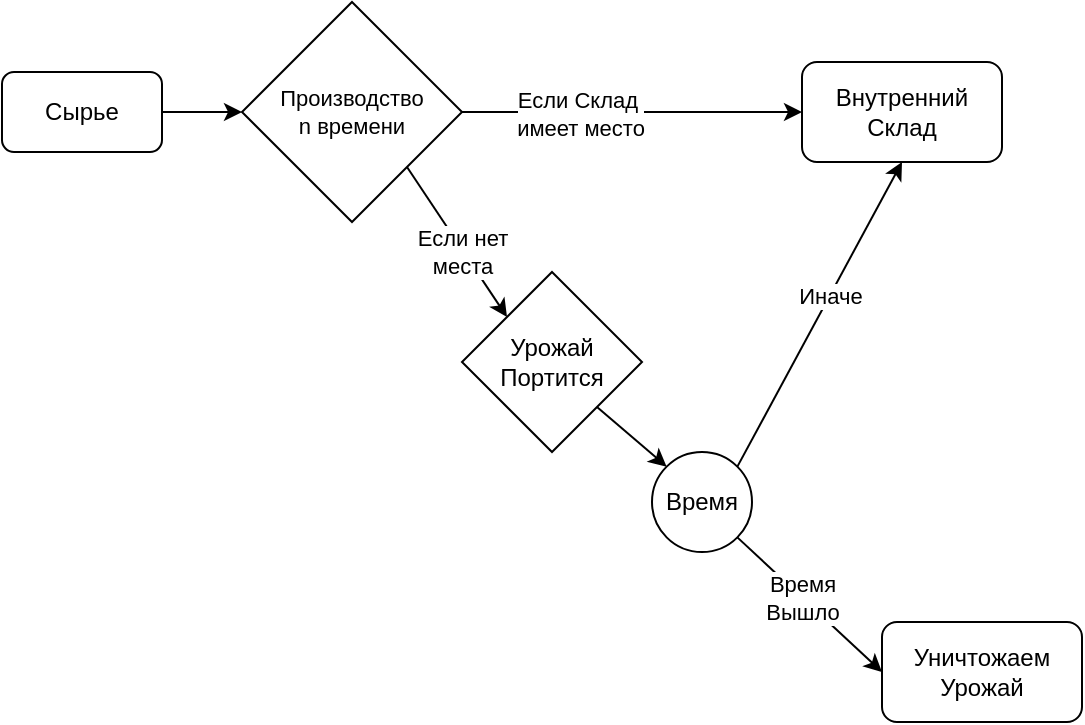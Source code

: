 <mxfile version="24.4.0" type="github">
  <diagram name="Page-1" id="VlJw1gE--JK97zTb_64V">
    <mxGraphModel dx="1728" dy="660" grid="0" gridSize="10" guides="1" tooltips="1" connect="1" arrows="1" fold="1" page="1" pageScale="1" pageWidth="850" pageHeight="1100" math="0" shadow="0">
      <root>
        <mxCell id="0" />
        <mxCell id="1" parent="0" />
        <mxCell id="EDjuri-aCU-LO0Z1WpwC-1" value="Сырье" style="rounded=1;whiteSpace=wrap;html=1;" vertex="1" parent="1">
          <mxGeometry x="100" y="250" width="80" height="40" as="geometry" />
        </mxCell>
        <mxCell id="EDjuri-aCU-LO0Z1WpwC-3" value="&lt;div style=&quot;font-size: 11px;&quot;&gt;&lt;font style=&quot;font-size: 11px;&quot;&gt;Производство&lt;/font&gt;&lt;/div&gt;&lt;font style=&quot;font-size: 11px;&quot;&gt;n времени&lt;/font&gt;" style="rhombus;whiteSpace=wrap;html=1;" vertex="1" parent="1">
          <mxGeometry x="220" y="215" width="110" height="110" as="geometry" />
        </mxCell>
        <mxCell id="EDjuri-aCU-LO0Z1WpwC-4" value="Внутренний&lt;br&gt;&lt;div&gt;Склад&lt;/div&gt;" style="rounded=1;whiteSpace=wrap;html=1;" vertex="1" parent="1">
          <mxGeometry x="500" y="245" width="100" height="50" as="geometry" />
        </mxCell>
        <mxCell id="EDjuri-aCU-LO0Z1WpwC-5" value="" style="endArrow=classic;html=1;rounded=0;exitX=1;exitY=0.5;exitDx=0;exitDy=0;entryX=0;entryY=0.5;entryDx=0;entryDy=0;" edge="1" parent="1" source="EDjuri-aCU-LO0Z1WpwC-1" target="EDjuri-aCU-LO0Z1WpwC-3">
          <mxGeometry width="50" height="50" relative="1" as="geometry">
            <mxPoint x="280" y="310" as="sourcePoint" />
            <mxPoint x="330" y="260" as="targetPoint" />
          </mxGeometry>
        </mxCell>
        <mxCell id="EDjuri-aCU-LO0Z1WpwC-6" value="" style="endArrow=classic;html=1;rounded=0;entryX=0;entryY=0.5;entryDx=0;entryDy=0;exitX=1;exitY=0.5;exitDx=0;exitDy=0;" edge="1" parent="1" source="EDjuri-aCU-LO0Z1WpwC-3" target="EDjuri-aCU-LO0Z1WpwC-4">
          <mxGeometry width="50" height="50" relative="1" as="geometry">
            <mxPoint x="280" y="310" as="sourcePoint" />
            <mxPoint x="330" y="260" as="targetPoint" />
          </mxGeometry>
        </mxCell>
        <mxCell id="EDjuri-aCU-LO0Z1WpwC-7" value="&lt;div&gt;Если Склад&amp;nbsp;&lt;/div&gt;&lt;div&gt;имеет место&lt;/div&gt;" style="edgeLabel;html=1;align=center;verticalAlign=middle;resizable=0;points=[];" vertex="1" connectable="0" parent="EDjuri-aCU-LO0Z1WpwC-6">
          <mxGeometry x="-0.307" y="-1" relative="1" as="geometry">
            <mxPoint as="offset" />
          </mxGeometry>
        </mxCell>
        <mxCell id="EDjuri-aCU-LO0Z1WpwC-9" value="&lt;div&gt;Урожай&lt;/div&gt;&lt;div&gt;Портится&lt;br&gt;&lt;/div&gt;" style="rhombus;whiteSpace=wrap;html=1;" vertex="1" parent="1">
          <mxGeometry x="330" y="350" width="90" height="90" as="geometry" />
        </mxCell>
        <mxCell id="EDjuri-aCU-LO0Z1WpwC-10" value="&lt;div&gt;Уничтожаем&lt;/div&gt;&lt;div&gt;Урожай&lt;br&gt;&lt;/div&gt;" style="rounded=1;whiteSpace=wrap;html=1;" vertex="1" parent="1">
          <mxGeometry x="540" y="525" width="100" height="50" as="geometry" />
        </mxCell>
        <mxCell id="EDjuri-aCU-LO0Z1WpwC-11" value="" style="endArrow=classic;html=1;rounded=0;exitX=1;exitY=1;exitDx=0;exitDy=0;entryX=0;entryY=0;entryDx=0;entryDy=0;" edge="1" parent="1" source="EDjuri-aCU-LO0Z1WpwC-3" target="EDjuri-aCU-LO0Z1WpwC-9">
          <mxGeometry width="50" height="50" relative="1" as="geometry">
            <mxPoint x="310" y="440" as="sourcePoint" />
            <mxPoint x="360" y="390" as="targetPoint" />
          </mxGeometry>
        </mxCell>
        <mxCell id="EDjuri-aCU-LO0Z1WpwC-12" value="&lt;div&gt;Если нет&lt;/div&gt;&lt;div&gt;места&lt;br&gt;&lt;/div&gt;" style="edgeLabel;html=1;align=center;verticalAlign=middle;resizable=0;points=[];" vertex="1" connectable="0" parent="EDjuri-aCU-LO0Z1WpwC-11">
          <mxGeometry x="0.136" relative="1" as="geometry">
            <mxPoint x="-1" as="offset" />
          </mxGeometry>
        </mxCell>
        <mxCell id="EDjuri-aCU-LO0Z1WpwC-14" value="Время" style="ellipse;whiteSpace=wrap;html=1;aspect=fixed;" vertex="1" parent="1">
          <mxGeometry x="425" y="440" width="50" height="50" as="geometry" />
        </mxCell>
        <mxCell id="EDjuri-aCU-LO0Z1WpwC-15" value="" style="endArrow=classic;html=1;rounded=0;exitX=1;exitY=1;exitDx=0;exitDy=0;entryX=0;entryY=0;entryDx=0;entryDy=0;" edge="1" parent="1" source="EDjuri-aCU-LO0Z1WpwC-9" target="EDjuri-aCU-LO0Z1WpwC-14">
          <mxGeometry width="50" height="50" relative="1" as="geometry">
            <mxPoint x="450" y="490" as="sourcePoint" />
            <mxPoint x="500" y="440" as="targetPoint" />
          </mxGeometry>
        </mxCell>
        <mxCell id="EDjuri-aCU-LO0Z1WpwC-16" value="" style="endArrow=classic;html=1;rounded=0;exitX=1;exitY=1;exitDx=0;exitDy=0;entryX=0;entryY=0.5;entryDx=0;entryDy=0;" edge="1" parent="1" source="EDjuri-aCU-LO0Z1WpwC-14" target="EDjuri-aCU-LO0Z1WpwC-10">
          <mxGeometry width="50" height="50" relative="1" as="geometry">
            <mxPoint x="450" y="490" as="sourcePoint" />
            <mxPoint x="500" y="440" as="targetPoint" />
          </mxGeometry>
        </mxCell>
        <mxCell id="EDjuri-aCU-LO0Z1WpwC-17" value="&lt;div&gt;Время&lt;/div&gt;&lt;div&gt;Вышло&lt;br&gt;&lt;/div&gt;" style="edgeLabel;html=1;align=center;verticalAlign=middle;resizable=0;points=[];" vertex="1" connectable="0" parent="EDjuri-aCU-LO0Z1WpwC-16">
          <mxGeometry x="-0.116" relative="1" as="geometry">
            <mxPoint as="offset" />
          </mxGeometry>
        </mxCell>
        <mxCell id="EDjuri-aCU-LO0Z1WpwC-18" value="" style="endArrow=classic;html=1;rounded=0;exitX=1;exitY=0;exitDx=0;exitDy=0;entryX=0.5;entryY=1;entryDx=0;entryDy=0;" edge="1" parent="1" source="EDjuri-aCU-LO0Z1WpwC-14" target="EDjuri-aCU-LO0Z1WpwC-4">
          <mxGeometry width="50" height="50" relative="1" as="geometry">
            <mxPoint x="430" y="440" as="sourcePoint" />
            <mxPoint x="480" y="390" as="targetPoint" />
          </mxGeometry>
        </mxCell>
        <mxCell id="EDjuri-aCU-LO0Z1WpwC-19" value="Иначе" style="edgeLabel;html=1;align=center;verticalAlign=middle;resizable=0;points=[];" vertex="1" connectable="0" parent="EDjuri-aCU-LO0Z1WpwC-18">
          <mxGeometry x="0.124" relative="1" as="geometry">
            <mxPoint as="offset" />
          </mxGeometry>
        </mxCell>
      </root>
    </mxGraphModel>
  </diagram>
</mxfile>

